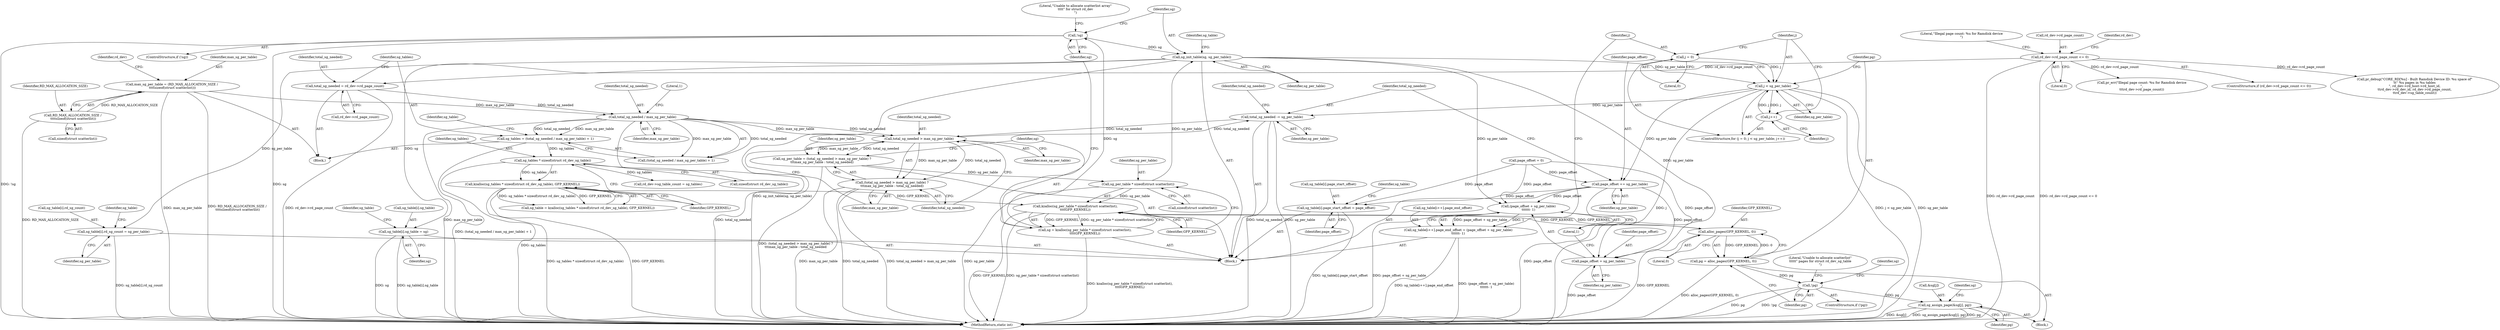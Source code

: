 digraph "1_linux_4442dc8a92b8f9ad8ee9e7f8438f4c04c03a22dc@pointer" {
"1000208" [label="(Call,!sg)"];
"1000199" [label="(Call,sg = kzalloc(sg_per_table * sizeof(struct scatterlist),\n\t\t\t\tGFP_KERNEL))"];
"1000201" [label="(Call,kzalloc(sg_per_table * sizeof(struct scatterlist),\n\t\t\t\tGFP_KERNEL))"];
"1000202" [label="(Call,sg_per_table * sizeof(struct scatterlist))"];
"1000191" [label="(Call,sg_per_table = (total_sg_needed > max_sg_per_table) ?\n\t\t\tmax_sg_per_table : total_sg_needed)"];
"1000194" [label="(Call,total_sg_needed > max_sg_per_table)"];
"1000292" [label="(Call,total_sg_needed -= sg_per_table)"];
"1000256" [label="(Call,j < sg_per_table)"];
"1000259" [label="(Call,j++)"];
"1000253" [label="(Call,j = 0)"];
"1000216" [label="(Call,sg_init_table(sg, sg_per_table))"];
"1000208" [label="(Call,!sg)"];
"1000157" [label="(Call,total_sg_needed / max_sg_per_table)"];
"1000149" [label="(Call,total_sg_needed = rd_dev->rd_page_count)"];
"1000127" [label="(Call,rd_dev->rd_page_count <= 0)"];
"1000117" [label="(Call,max_sg_per_table = (RD_MAX_ALLOCATION_SIZE /\n \t\t\t\tsizeof(struct scatterlist)))"];
"1000119" [label="(Call,RD_MAX_ALLOCATION_SIZE /\n \t\t\t\tsizeof(struct scatterlist))"];
"1000163" [label="(Call,kzalloc(sg_tables * sizeof(struct rd_dev_sg_table), GFP_KERNEL))"];
"1000164" [label="(Call,sg_tables * sizeof(struct rd_dev_sg_table))"];
"1000154" [label="(Call,sg_tables = (total_sg_needed / max_sg_per_table) + 1)"];
"1000264" [label="(Call,alloc_pages(GFP_KERNEL, 0))"];
"1000219" [label="(Call,sg_table[i].sg_table = sg)"];
"1000226" [label="(Call,sg_table[i].rd_sg_count = sg_per_table)"];
"1000247" [label="(Call,(page_offset + sg_per_table)\n\t\t\t\t\t\t- 1)"];
"1000240" [label="(Call,sg_table[i++].page_end_offset = (page_offset + sg_per_table)\n\t\t\t\t\t\t- 1)"];
"1000248" [label="(Call,page_offset + sg_per_table)"];
"1000289" [label="(Call,page_offset += sg_per_table)"];
"1000233" [label="(Call,sg_table[i].page_start_offset = page_offset)"];
"1000262" [label="(Call,pg = alloc_pages(GFP_KERNEL, 0))"];
"1000268" [label="(Call,!pg)"];
"1000276" [label="(Call,sg_assign_page(&sg[j], pg))"];
"1000193" [label="(Call,(total_sg_needed > max_sg_per_table) ?\n\t\t\tmax_sg_per_table : total_sg_needed)"];
"1000157" [label="(Call,total_sg_needed / max_sg_per_table)"];
"1000227" [label="(Call,sg_table[i].rd_sg_count)"];
"1000239" [label="(Identifier,page_offset)"];
"1000133" [label="(Call,pr_err(\"Illegal page count: %u for Ramdisk device\n\",\n\t\t\trd_dev->rd_page_count))"];
"1000193" [label="(Call,(total_sg_needed > max_sg_per_table) ?\n\t\t\tmax_sg_per_table : total_sg_needed)"];
"1000165" [label="(Identifier,sg_tables)"];
"1000272" [label="(Literal,\"Unable to allocate scatterlist\"\n\t\t\t\t\t\" pages for struct rd_dev_sg_table\n\")"];
"1000209" [label="(Identifier,sg)"];
"1000247" [label="(Call,(page_offset + sg_per_table)\n\t\t\t\t\t\t- 1)"];
"1000103" [label="(Block,)"];
"1000194" [label="(Call,total_sg_needed > max_sg_per_table)"];
"1000208" [label="(Call,!sg)"];
"1000150" [label="(Identifier,total_sg_needed)"];
"1000118" [label="(Identifier,max_sg_per_table)"];
"1000277" [label="(Call,&sg[j])"];
"1000255" [label="(Literal,0)"];
"1000190" [label="(Block,)"];
"1000218" [label="(Identifier,sg_per_table)"];
"1000129" [label="(Identifier,rd_dev)"];
"1000162" [label="(Identifier,sg_table)"];
"1000126" [label="(ControlStructure,if (rd_dev->rd_page_count <= 0))"];
"1000294" [label="(Identifier,sg_per_table)"];
"1000232" [label="(Identifier,sg_per_table)"];
"1000160" [label="(Literal,1)"];
"1000263" [label="(Identifier,pg)"];
"1000217" [label="(Identifier,sg)"];
"1000260" [label="(Identifier,j)"];
"1000285" [label="(Identifier,sg)"];
"1000204" [label="(Call,sizeof(struct scatterlist))"];
"1000262" [label="(Call,pg = alloc_pages(GFP_KERNEL, 0))"];
"1000161" [label="(Call,sg_table = kzalloc(sg_tables * sizeof(struct rd_dev_sg_table), GFP_KERNEL))"];
"1000127" [label="(Call,rd_dev->rd_page_count <= 0)"];
"1000196" [label="(Identifier,max_sg_per_table)"];
"1000212" [label="(Literal,\"Unable to allocate scatterlist array\"\n\t\t\t\t\" for struct rd_dev\n\")"];
"1000191" [label="(Call,sg_per_table = (total_sg_needed > max_sg_per_table) ?\n\t\t\tmax_sg_per_table : total_sg_needed)"];
"1000225" [label="(Identifier,sg)"];
"1000261" [label="(Block,)"];
"1000295" [label="(Call,pr_debug(\"CORE_RD[%u] - Built Ramdisk Device ID: %u space of\"\n\t\t\" %u pages in %u tables\n\", rd_dev->rd_host->rd_host_id,\n\t\trd_dev->rd_dev_id, rd_dev->rd_page_count,\n\t\trd_dev->sg_table_count))"];
"1000281" [label="(Identifier,pg)"];
"1000195" [label="(Identifier,total_sg_needed)"];
"1000164" [label="(Call,sg_tables * sizeof(struct rd_dev_sg_table))"];
"1000156" [label="(Call,(total_sg_needed / max_sg_per_table) + 1)"];
"1000203" [label="(Identifier,sg_per_table)"];
"1000192" [label="(Identifier,sg_per_table)"];
"1000251" [label="(Literal,1)"];
"1000264" [label="(Call,alloc_pages(GFP_KERNEL, 0))"];
"1000256" [label="(Call,j < sg_per_table)"];
"1000158" [label="(Identifier,total_sg_needed)"];
"1000236" [label="(Identifier,sg_table)"];
"1000202" [label="(Call,sg_per_table * sizeof(struct scatterlist))"];
"1000155" [label="(Identifier,sg_tables)"];
"1000149" [label="(Call,total_sg_needed = rd_dev->rd_page_count)"];
"1000249" [label="(Identifier,page_offset)"];
"1000154" [label="(Call,sg_tables = (total_sg_needed / max_sg_per_table) + 1)"];
"1000258" [label="(Identifier,sg_per_table)"];
"1000201" [label="(Call,kzalloc(sg_per_table * sizeof(struct scatterlist),\n\t\t\t\tGFP_KERNEL))"];
"1000134" [label="(Literal,\"Illegal page count: %u for Ramdisk device\n\")"];
"1000151" [label="(Call,rd_dev->rd_page_count)"];
"1000268" [label="(Call,!pg)"];
"1000219" [label="(Call,sg_table[i].sg_table = sg)"];
"1000117" [label="(Call,max_sg_per_table = (RD_MAX_ALLOCATION_SIZE /\n \t\t\t\tsizeof(struct scatterlist)))"];
"1000290" [label="(Identifier,page_offset)"];
"1000229" [label="(Identifier,sg_table)"];
"1000252" [label="(ControlStructure,for (j = 0; j < sg_per_table; j++))"];
"1000240" [label="(Call,sg_table[i++].page_end_offset = (page_offset + sg_per_table)\n\t\t\t\t\t\t- 1)"];
"1000243" [label="(Identifier,sg_table)"];
"1000120" [label="(Identifier,RD_MAX_ALLOCATION_SIZE)"];
"1000248" [label="(Call,page_offset + sg_per_table)"];
"1000189" [label="(Identifier,total_sg_needed)"];
"1000198" [label="(Identifier,total_sg_needed)"];
"1000163" [label="(Call,kzalloc(sg_tables * sizeof(struct rd_dev_sg_table), GFP_KERNEL))"];
"1000159" [label="(Identifier,max_sg_per_table)"];
"1000110" [label="(Call,page_offset = 0)"];
"1000259" [label="(Call,j++)"];
"1000121" [label="(Call,sizeof(struct scatterlist))"];
"1000119" [label="(Call,RD_MAX_ALLOCATION_SIZE /\n \t\t\t\tsizeof(struct scatterlist))"];
"1000183" [label="(Call,rd_dev->sg_table_count = sg_tables)"];
"1000257" [label="(Identifier,j)"];
"1000267" [label="(ControlStructure,if (!pg))"];
"1000128" [label="(Call,rd_dev->rd_page_count)"];
"1000206" [label="(Identifier,GFP_KERNEL)"];
"1000233" [label="(Call,sg_table[i].page_start_offset = page_offset)"];
"1000241" [label="(Call,sg_table[i++].page_end_offset)"];
"1000266" [label="(Literal,0)"];
"1000166" [label="(Call,sizeof(struct rd_dev_sg_table))"];
"1000292" [label="(Call,total_sg_needed -= sg_per_table)"];
"1000279" [label="(Identifier,sg)"];
"1000226" [label="(Call,sg_table[i].rd_sg_count = sg_per_table)"];
"1000216" [label="(Call,sg_init_table(sg, sg_per_table))"];
"1000199" [label="(Call,sg = kzalloc(sg_per_table * sizeof(struct scatterlist),\n\t\t\t\tGFP_KERNEL))"];
"1000289" [label="(Call,page_offset += sg_per_table)"];
"1000144" [label="(Identifier,rd_dev)"];
"1000234" [label="(Call,sg_table[i].page_start_offset)"];
"1000131" [label="(Literal,0)"];
"1000200" [label="(Identifier,sg)"];
"1000313" [label="(MethodReturn,static int)"];
"1000220" [label="(Call,sg_table[i].sg_table)"];
"1000276" [label="(Call,sg_assign_page(&sg[j], pg))"];
"1000207" [label="(ControlStructure,if (!sg))"];
"1000293" [label="(Identifier,total_sg_needed)"];
"1000291" [label="(Identifier,sg_per_table)"];
"1000253" [label="(Call,j = 0)"];
"1000197" [label="(Identifier,max_sg_per_table)"];
"1000222" [label="(Identifier,sg_table)"];
"1000168" [label="(Identifier,GFP_KERNEL)"];
"1000250" [label="(Identifier,sg_per_table)"];
"1000269" [label="(Identifier,pg)"];
"1000254" [label="(Identifier,j)"];
"1000265" [label="(Identifier,GFP_KERNEL)"];
"1000208" -> "1000207"  [label="AST: "];
"1000208" -> "1000209"  [label="CFG: "];
"1000209" -> "1000208"  [label="AST: "];
"1000212" -> "1000208"  [label="CFG: "];
"1000217" -> "1000208"  [label="CFG: "];
"1000208" -> "1000313"  [label="DDG: sg"];
"1000208" -> "1000313"  [label="DDG: !sg"];
"1000199" -> "1000208"  [label="DDG: sg"];
"1000208" -> "1000216"  [label="DDG: sg"];
"1000199" -> "1000190"  [label="AST: "];
"1000199" -> "1000201"  [label="CFG: "];
"1000200" -> "1000199"  [label="AST: "];
"1000201" -> "1000199"  [label="AST: "];
"1000209" -> "1000199"  [label="CFG: "];
"1000199" -> "1000313"  [label="DDG: kzalloc(sg_per_table * sizeof(struct scatterlist),\n\t\t\t\tGFP_KERNEL)"];
"1000201" -> "1000199"  [label="DDG: sg_per_table * sizeof(struct scatterlist)"];
"1000201" -> "1000199"  [label="DDG: GFP_KERNEL"];
"1000201" -> "1000206"  [label="CFG: "];
"1000202" -> "1000201"  [label="AST: "];
"1000206" -> "1000201"  [label="AST: "];
"1000201" -> "1000313"  [label="DDG: GFP_KERNEL"];
"1000201" -> "1000313"  [label="DDG: sg_per_table * sizeof(struct scatterlist)"];
"1000202" -> "1000201"  [label="DDG: sg_per_table"];
"1000163" -> "1000201"  [label="DDG: GFP_KERNEL"];
"1000264" -> "1000201"  [label="DDG: GFP_KERNEL"];
"1000201" -> "1000264"  [label="DDG: GFP_KERNEL"];
"1000202" -> "1000204"  [label="CFG: "];
"1000203" -> "1000202"  [label="AST: "];
"1000204" -> "1000202"  [label="AST: "];
"1000206" -> "1000202"  [label="CFG: "];
"1000202" -> "1000313"  [label="DDG: sg_per_table"];
"1000191" -> "1000202"  [label="DDG: sg_per_table"];
"1000202" -> "1000216"  [label="DDG: sg_per_table"];
"1000191" -> "1000190"  [label="AST: "];
"1000191" -> "1000193"  [label="CFG: "];
"1000192" -> "1000191"  [label="AST: "];
"1000193" -> "1000191"  [label="AST: "];
"1000200" -> "1000191"  [label="CFG: "];
"1000191" -> "1000313"  [label="DDG: (total_sg_needed > max_sg_per_table) ?\n\t\t\tmax_sg_per_table : total_sg_needed"];
"1000194" -> "1000191"  [label="DDG: max_sg_per_table"];
"1000194" -> "1000191"  [label="DDG: total_sg_needed"];
"1000194" -> "1000193"  [label="AST: "];
"1000194" -> "1000196"  [label="CFG: "];
"1000195" -> "1000194"  [label="AST: "];
"1000196" -> "1000194"  [label="AST: "];
"1000197" -> "1000194"  [label="CFG: "];
"1000198" -> "1000194"  [label="CFG: "];
"1000292" -> "1000194"  [label="DDG: total_sg_needed"];
"1000157" -> "1000194"  [label="DDG: total_sg_needed"];
"1000157" -> "1000194"  [label="DDG: max_sg_per_table"];
"1000194" -> "1000193"  [label="DDG: max_sg_per_table"];
"1000194" -> "1000193"  [label="DDG: total_sg_needed"];
"1000194" -> "1000292"  [label="DDG: total_sg_needed"];
"1000292" -> "1000190"  [label="AST: "];
"1000292" -> "1000294"  [label="CFG: "];
"1000293" -> "1000292"  [label="AST: "];
"1000294" -> "1000292"  [label="AST: "];
"1000189" -> "1000292"  [label="CFG: "];
"1000292" -> "1000313"  [label="DDG: sg_per_table"];
"1000292" -> "1000313"  [label="DDG: total_sg_needed"];
"1000256" -> "1000292"  [label="DDG: sg_per_table"];
"1000256" -> "1000252"  [label="AST: "];
"1000256" -> "1000258"  [label="CFG: "];
"1000257" -> "1000256"  [label="AST: "];
"1000258" -> "1000256"  [label="AST: "];
"1000263" -> "1000256"  [label="CFG: "];
"1000290" -> "1000256"  [label="CFG: "];
"1000256" -> "1000313"  [label="DDG: sg_per_table"];
"1000256" -> "1000313"  [label="DDG: j"];
"1000256" -> "1000313"  [label="DDG: j < sg_per_table"];
"1000259" -> "1000256"  [label="DDG: j"];
"1000253" -> "1000256"  [label="DDG: j"];
"1000216" -> "1000256"  [label="DDG: sg_per_table"];
"1000256" -> "1000259"  [label="DDG: j"];
"1000256" -> "1000289"  [label="DDG: sg_per_table"];
"1000259" -> "1000252"  [label="AST: "];
"1000259" -> "1000260"  [label="CFG: "];
"1000260" -> "1000259"  [label="AST: "];
"1000257" -> "1000259"  [label="CFG: "];
"1000253" -> "1000252"  [label="AST: "];
"1000253" -> "1000255"  [label="CFG: "];
"1000254" -> "1000253"  [label="AST: "];
"1000255" -> "1000253"  [label="AST: "];
"1000257" -> "1000253"  [label="CFG: "];
"1000216" -> "1000190"  [label="AST: "];
"1000216" -> "1000218"  [label="CFG: "];
"1000217" -> "1000216"  [label="AST: "];
"1000218" -> "1000216"  [label="AST: "];
"1000222" -> "1000216"  [label="CFG: "];
"1000216" -> "1000313"  [label="DDG: sg_init_table(sg, sg_per_table)"];
"1000216" -> "1000219"  [label="DDG: sg"];
"1000216" -> "1000226"  [label="DDG: sg_per_table"];
"1000216" -> "1000247"  [label="DDG: sg_per_table"];
"1000216" -> "1000248"  [label="DDG: sg_per_table"];
"1000157" -> "1000156"  [label="AST: "];
"1000157" -> "1000159"  [label="CFG: "];
"1000158" -> "1000157"  [label="AST: "];
"1000159" -> "1000157"  [label="AST: "];
"1000160" -> "1000157"  [label="CFG: "];
"1000157" -> "1000313"  [label="DDG: max_sg_per_table"];
"1000157" -> "1000313"  [label="DDG: total_sg_needed"];
"1000157" -> "1000154"  [label="DDG: total_sg_needed"];
"1000157" -> "1000154"  [label="DDG: max_sg_per_table"];
"1000157" -> "1000156"  [label="DDG: total_sg_needed"];
"1000157" -> "1000156"  [label="DDG: max_sg_per_table"];
"1000149" -> "1000157"  [label="DDG: total_sg_needed"];
"1000117" -> "1000157"  [label="DDG: max_sg_per_table"];
"1000149" -> "1000103"  [label="AST: "];
"1000149" -> "1000151"  [label="CFG: "];
"1000150" -> "1000149"  [label="AST: "];
"1000151" -> "1000149"  [label="AST: "];
"1000155" -> "1000149"  [label="CFG: "];
"1000149" -> "1000313"  [label="DDG: rd_dev->rd_page_count"];
"1000127" -> "1000149"  [label="DDG: rd_dev->rd_page_count"];
"1000127" -> "1000126"  [label="AST: "];
"1000127" -> "1000131"  [label="CFG: "];
"1000128" -> "1000127"  [label="AST: "];
"1000131" -> "1000127"  [label="AST: "];
"1000134" -> "1000127"  [label="CFG: "];
"1000144" -> "1000127"  [label="CFG: "];
"1000127" -> "1000313"  [label="DDG: rd_dev->rd_page_count <= 0"];
"1000127" -> "1000313"  [label="DDG: rd_dev->rd_page_count"];
"1000127" -> "1000133"  [label="DDG: rd_dev->rd_page_count"];
"1000127" -> "1000295"  [label="DDG: rd_dev->rd_page_count"];
"1000117" -> "1000103"  [label="AST: "];
"1000117" -> "1000119"  [label="CFG: "];
"1000118" -> "1000117"  [label="AST: "];
"1000119" -> "1000117"  [label="AST: "];
"1000129" -> "1000117"  [label="CFG: "];
"1000117" -> "1000313"  [label="DDG: max_sg_per_table"];
"1000117" -> "1000313"  [label="DDG: RD_MAX_ALLOCATION_SIZE /\n \t\t\t\tsizeof(struct scatterlist)"];
"1000119" -> "1000117"  [label="DDG: RD_MAX_ALLOCATION_SIZE"];
"1000119" -> "1000121"  [label="CFG: "];
"1000120" -> "1000119"  [label="AST: "];
"1000121" -> "1000119"  [label="AST: "];
"1000119" -> "1000313"  [label="DDG: RD_MAX_ALLOCATION_SIZE"];
"1000163" -> "1000161"  [label="AST: "];
"1000163" -> "1000168"  [label="CFG: "];
"1000164" -> "1000163"  [label="AST: "];
"1000168" -> "1000163"  [label="AST: "];
"1000161" -> "1000163"  [label="CFG: "];
"1000163" -> "1000313"  [label="DDG: GFP_KERNEL"];
"1000163" -> "1000313"  [label="DDG: sg_tables * sizeof(struct rd_dev_sg_table)"];
"1000163" -> "1000161"  [label="DDG: sg_tables * sizeof(struct rd_dev_sg_table)"];
"1000163" -> "1000161"  [label="DDG: GFP_KERNEL"];
"1000164" -> "1000163"  [label="DDG: sg_tables"];
"1000164" -> "1000166"  [label="CFG: "];
"1000165" -> "1000164"  [label="AST: "];
"1000166" -> "1000164"  [label="AST: "];
"1000168" -> "1000164"  [label="CFG: "];
"1000164" -> "1000313"  [label="DDG: sg_tables"];
"1000154" -> "1000164"  [label="DDG: sg_tables"];
"1000164" -> "1000183"  [label="DDG: sg_tables"];
"1000154" -> "1000103"  [label="AST: "];
"1000154" -> "1000156"  [label="CFG: "];
"1000155" -> "1000154"  [label="AST: "];
"1000156" -> "1000154"  [label="AST: "];
"1000162" -> "1000154"  [label="CFG: "];
"1000154" -> "1000313"  [label="DDG: (total_sg_needed / max_sg_per_table) + 1"];
"1000264" -> "1000262"  [label="AST: "];
"1000264" -> "1000266"  [label="CFG: "];
"1000265" -> "1000264"  [label="AST: "];
"1000266" -> "1000264"  [label="AST: "];
"1000262" -> "1000264"  [label="CFG: "];
"1000264" -> "1000313"  [label="DDG: GFP_KERNEL"];
"1000264" -> "1000262"  [label="DDG: GFP_KERNEL"];
"1000264" -> "1000262"  [label="DDG: 0"];
"1000219" -> "1000190"  [label="AST: "];
"1000219" -> "1000225"  [label="CFG: "];
"1000220" -> "1000219"  [label="AST: "];
"1000225" -> "1000219"  [label="AST: "];
"1000229" -> "1000219"  [label="CFG: "];
"1000219" -> "1000313"  [label="DDG: sg"];
"1000219" -> "1000313"  [label="DDG: sg_table[i].sg_table"];
"1000226" -> "1000190"  [label="AST: "];
"1000226" -> "1000232"  [label="CFG: "];
"1000227" -> "1000226"  [label="AST: "];
"1000232" -> "1000226"  [label="AST: "];
"1000236" -> "1000226"  [label="CFG: "];
"1000226" -> "1000313"  [label="DDG: sg_table[i].rd_sg_count"];
"1000247" -> "1000240"  [label="AST: "];
"1000247" -> "1000251"  [label="CFG: "];
"1000248" -> "1000247"  [label="AST: "];
"1000251" -> "1000247"  [label="AST: "];
"1000240" -> "1000247"  [label="CFG: "];
"1000247" -> "1000313"  [label="DDG: page_offset + sg_per_table"];
"1000247" -> "1000240"  [label="DDG: page_offset + sg_per_table"];
"1000247" -> "1000240"  [label="DDG: 1"];
"1000289" -> "1000247"  [label="DDG: page_offset"];
"1000110" -> "1000247"  [label="DDG: page_offset"];
"1000240" -> "1000190"  [label="AST: "];
"1000241" -> "1000240"  [label="AST: "];
"1000254" -> "1000240"  [label="CFG: "];
"1000240" -> "1000313"  [label="DDG: sg_table[i++].page_end_offset"];
"1000240" -> "1000313"  [label="DDG: (page_offset + sg_per_table)\n\t\t\t\t\t\t- 1"];
"1000248" -> "1000250"  [label="CFG: "];
"1000249" -> "1000248"  [label="AST: "];
"1000250" -> "1000248"  [label="AST: "];
"1000251" -> "1000248"  [label="CFG: "];
"1000248" -> "1000313"  [label="DDG: page_offset"];
"1000289" -> "1000248"  [label="DDG: page_offset"];
"1000110" -> "1000248"  [label="DDG: page_offset"];
"1000289" -> "1000190"  [label="AST: "];
"1000289" -> "1000291"  [label="CFG: "];
"1000290" -> "1000289"  [label="AST: "];
"1000291" -> "1000289"  [label="AST: "];
"1000293" -> "1000289"  [label="CFG: "];
"1000289" -> "1000313"  [label="DDG: page_offset"];
"1000289" -> "1000233"  [label="DDG: page_offset"];
"1000110" -> "1000289"  [label="DDG: page_offset"];
"1000233" -> "1000190"  [label="AST: "];
"1000233" -> "1000239"  [label="CFG: "];
"1000234" -> "1000233"  [label="AST: "];
"1000239" -> "1000233"  [label="AST: "];
"1000243" -> "1000233"  [label="CFG: "];
"1000233" -> "1000313"  [label="DDG: sg_table[i].page_start_offset"];
"1000110" -> "1000233"  [label="DDG: page_offset"];
"1000262" -> "1000261"  [label="AST: "];
"1000263" -> "1000262"  [label="AST: "];
"1000269" -> "1000262"  [label="CFG: "];
"1000262" -> "1000313"  [label="DDG: alloc_pages(GFP_KERNEL, 0)"];
"1000262" -> "1000268"  [label="DDG: pg"];
"1000268" -> "1000267"  [label="AST: "];
"1000268" -> "1000269"  [label="CFG: "];
"1000269" -> "1000268"  [label="AST: "];
"1000272" -> "1000268"  [label="CFG: "];
"1000279" -> "1000268"  [label="CFG: "];
"1000268" -> "1000313"  [label="DDG: pg"];
"1000268" -> "1000313"  [label="DDG: !pg"];
"1000268" -> "1000276"  [label="DDG: pg"];
"1000276" -> "1000261"  [label="AST: "];
"1000276" -> "1000281"  [label="CFG: "];
"1000277" -> "1000276"  [label="AST: "];
"1000281" -> "1000276"  [label="AST: "];
"1000285" -> "1000276"  [label="CFG: "];
"1000276" -> "1000313"  [label="DDG: sg_assign_page(&sg[j], pg)"];
"1000276" -> "1000313"  [label="DDG: pg"];
"1000276" -> "1000313"  [label="DDG: &sg[j]"];
"1000193" -> "1000197"  [label="CFG: "];
"1000193" -> "1000198"  [label="CFG: "];
"1000197" -> "1000193"  [label="AST: "];
"1000198" -> "1000193"  [label="AST: "];
"1000193" -> "1000313"  [label="DDG: total_sg_needed > max_sg_per_table"];
"1000193" -> "1000313"  [label="DDG: max_sg_per_table"];
"1000193" -> "1000313"  [label="DDG: total_sg_needed"];
}
